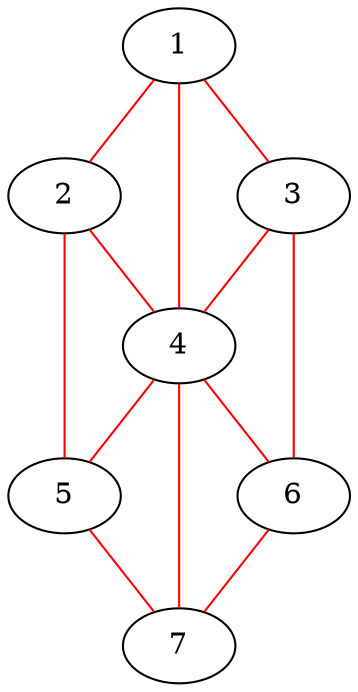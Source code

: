 digraph g {
	 edge [dir=none, color=red]
	  1 -> 2
	  1 -> 3
	  1 -> 4
	  2 -> 5
	  2 -> 4
	  3 -> 6
	  3 -> 4
	  4 -> 5
	  4 -> 7
	  4 -> 6
	  5 -> 7
	  6 -> 7
}
